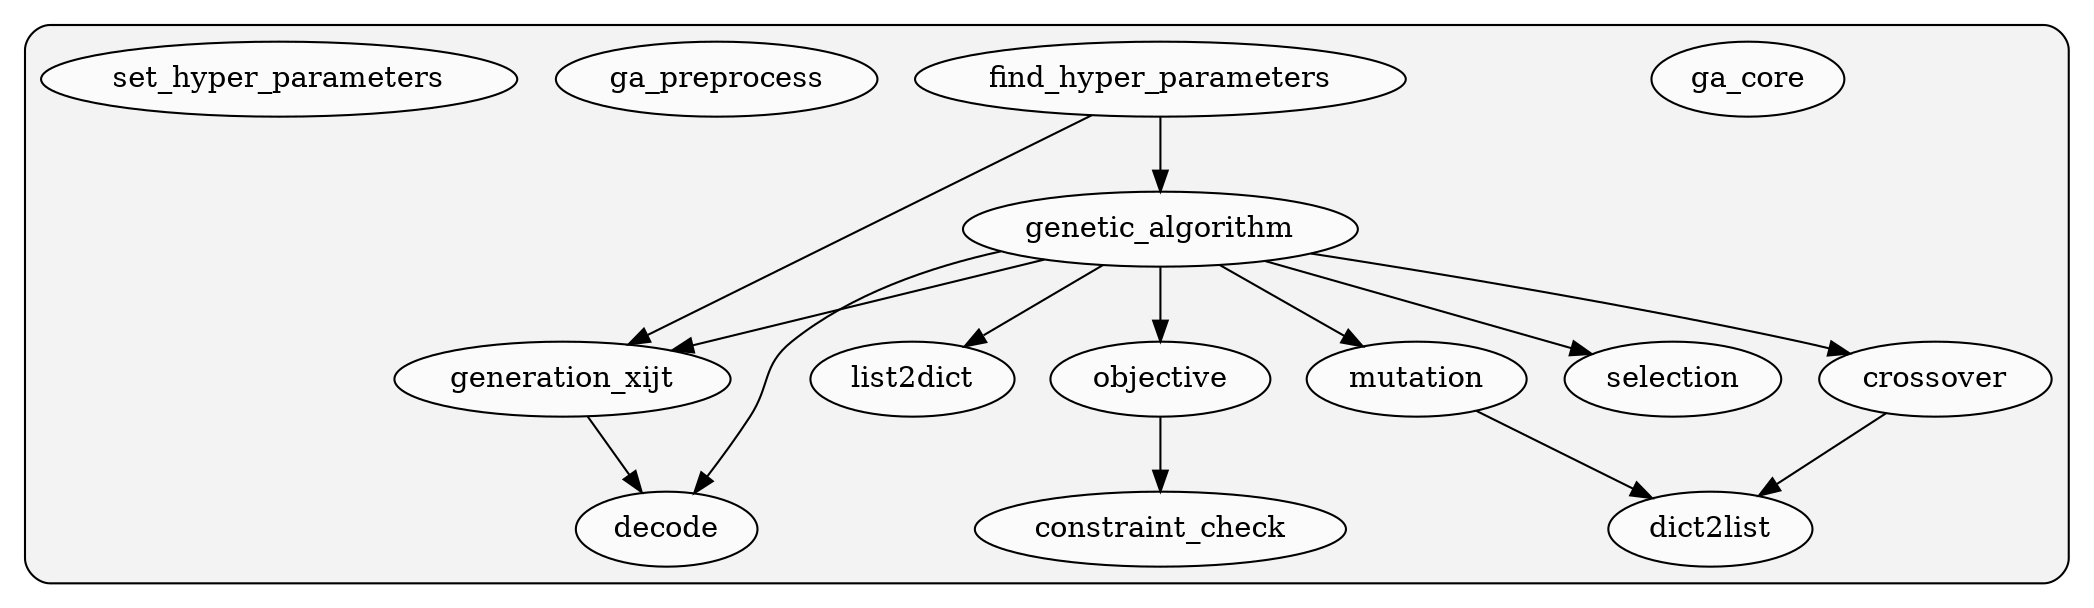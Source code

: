 digraph G {
    graph [rankdir=TB];
    subgraph cluster_G {

        graph [style="filled,rounded",fillcolor="#80808018", label=""];
        ga_core [label="ga_core", style="filled", fillcolor="#ffffffb2", fontcolor="#000000", group="0"];
        ga_core__constraint_check [label="constraint_check", style="filled", fillcolor="#ffffffb2", fontcolor="#000000", group="0"];
        ga_core__crossover [label="crossover", style="filled", fillcolor="#ffffffb2", fontcolor="#000000", group="0"];
        ga_core__decode [label="decode", style="filled", fillcolor="#ffffffb2", fontcolor="#000000", group="0"];
        ga_core__dict2list [label="dict2list", style="filled", fillcolor="#ffffffb2", fontcolor="#000000", group="0"];
        ga_core__find_hyper_parameters [label="find_hyper_parameters", style="filled", fillcolor="#ffffffb2", fontcolor="#000000", group="0"];
        ga_core__ga_preprocess [label="ga_preprocess", style="filled", fillcolor="#ffffffb2", fontcolor="#000000", group="0"];
        ga_core__generation_xijt [label="generation_xijt", style="filled", fillcolor="#ffffffb2", fontcolor="#000000", group="0"];
        ga_core__genetic_algorithm [label="genetic_algorithm", style="filled", fillcolor="#ffffffb2", fontcolor="#000000", group="0"];
        ga_core__list2dict [label="list2dict", style="filled", fillcolor="#ffffffb2", fontcolor="#000000", group="0"];
        ga_core__mutation [label="mutation", style="filled", fillcolor="#ffffffb2", fontcolor="#000000", group="0"];
        ga_core__objective [label="objective", style="filled", fillcolor="#ffffffb2", fontcolor="#000000", group="0"];
        ga_core__selection [label="selection", style="filled", fillcolor="#ffffffb2", fontcolor="#000000", group="0"];
        ga_core__set_hyper_parameters [label="set_hyper_parameters", style="filled", fillcolor="#ffffffb2", fontcolor="#000000", group="0"];
    }
        ga_core__generation_xijt -> ga_core__decode [style="solid", color="#000000"];
        ga_core__objective -> ga_core__constraint_check [style="solid", color="#000000"];
        ga_core__crossover -> ga_core__dict2list [style="solid", color="#000000"];
        ga_core__mutation -> ga_core__dict2list [style="solid", color="#000000"];
        ga_core__genetic_algorithm -> ga_core__generation_xijt [style="solid", color="#000000"];
        ga_core__genetic_algorithm -> ga_core__mutation [style="solid", color="#000000"];
        ga_core__genetic_algorithm -> ga_core__objective [style="solid", color="#000000"];
        ga_core__genetic_algorithm -> ga_core__list2dict [style="solid", color="#000000"];
        ga_core__genetic_algorithm -> ga_core__selection [style="solid", color="#000000"];
        ga_core__genetic_algorithm -> ga_core__crossover [style="solid", color="#000000"];
        ga_core__genetic_algorithm -> ga_core__decode [style="solid", color="#000000"];
        ga_core__find_hyper_parameters -> ga_core__generation_xijt [style="solid", color="#000000"];
        ga_core__find_hyper_parameters -> ga_core__genetic_algorithm [style="solid", color="#000000"];
    }

